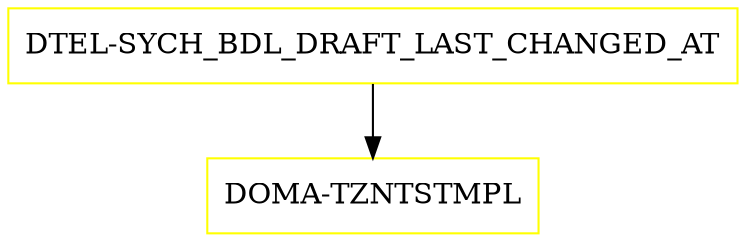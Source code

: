 digraph G {
  "DTEL-SYCH_BDL_DRAFT_LAST_CHANGED_AT" [shape=box,color=yellow];
  "DOMA-TZNTSTMPL" [shape=box,color=yellow,URL="./DOMA_TZNTSTMPL.html"];
  "DTEL-SYCH_BDL_DRAFT_LAST_CHANGED_AT" -> "DOMA-TZNTSTMPL";
}

